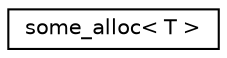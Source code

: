 digraph "Graphical Class Hierarchy"
{
  edge [fontname="Helvetica",fontsize="10",labelfontname="Helvetica",labelfontsize="10"];
  node [fontname="Helvetica",fontsize="10",shape=record];
  rankdir="LR";
  Node0 [label="some_alloc\< T \>",height=0.2,width=0.4,color="black", fillcolor="white", style="filled",URL="$structsome__alloc.html"];
}
